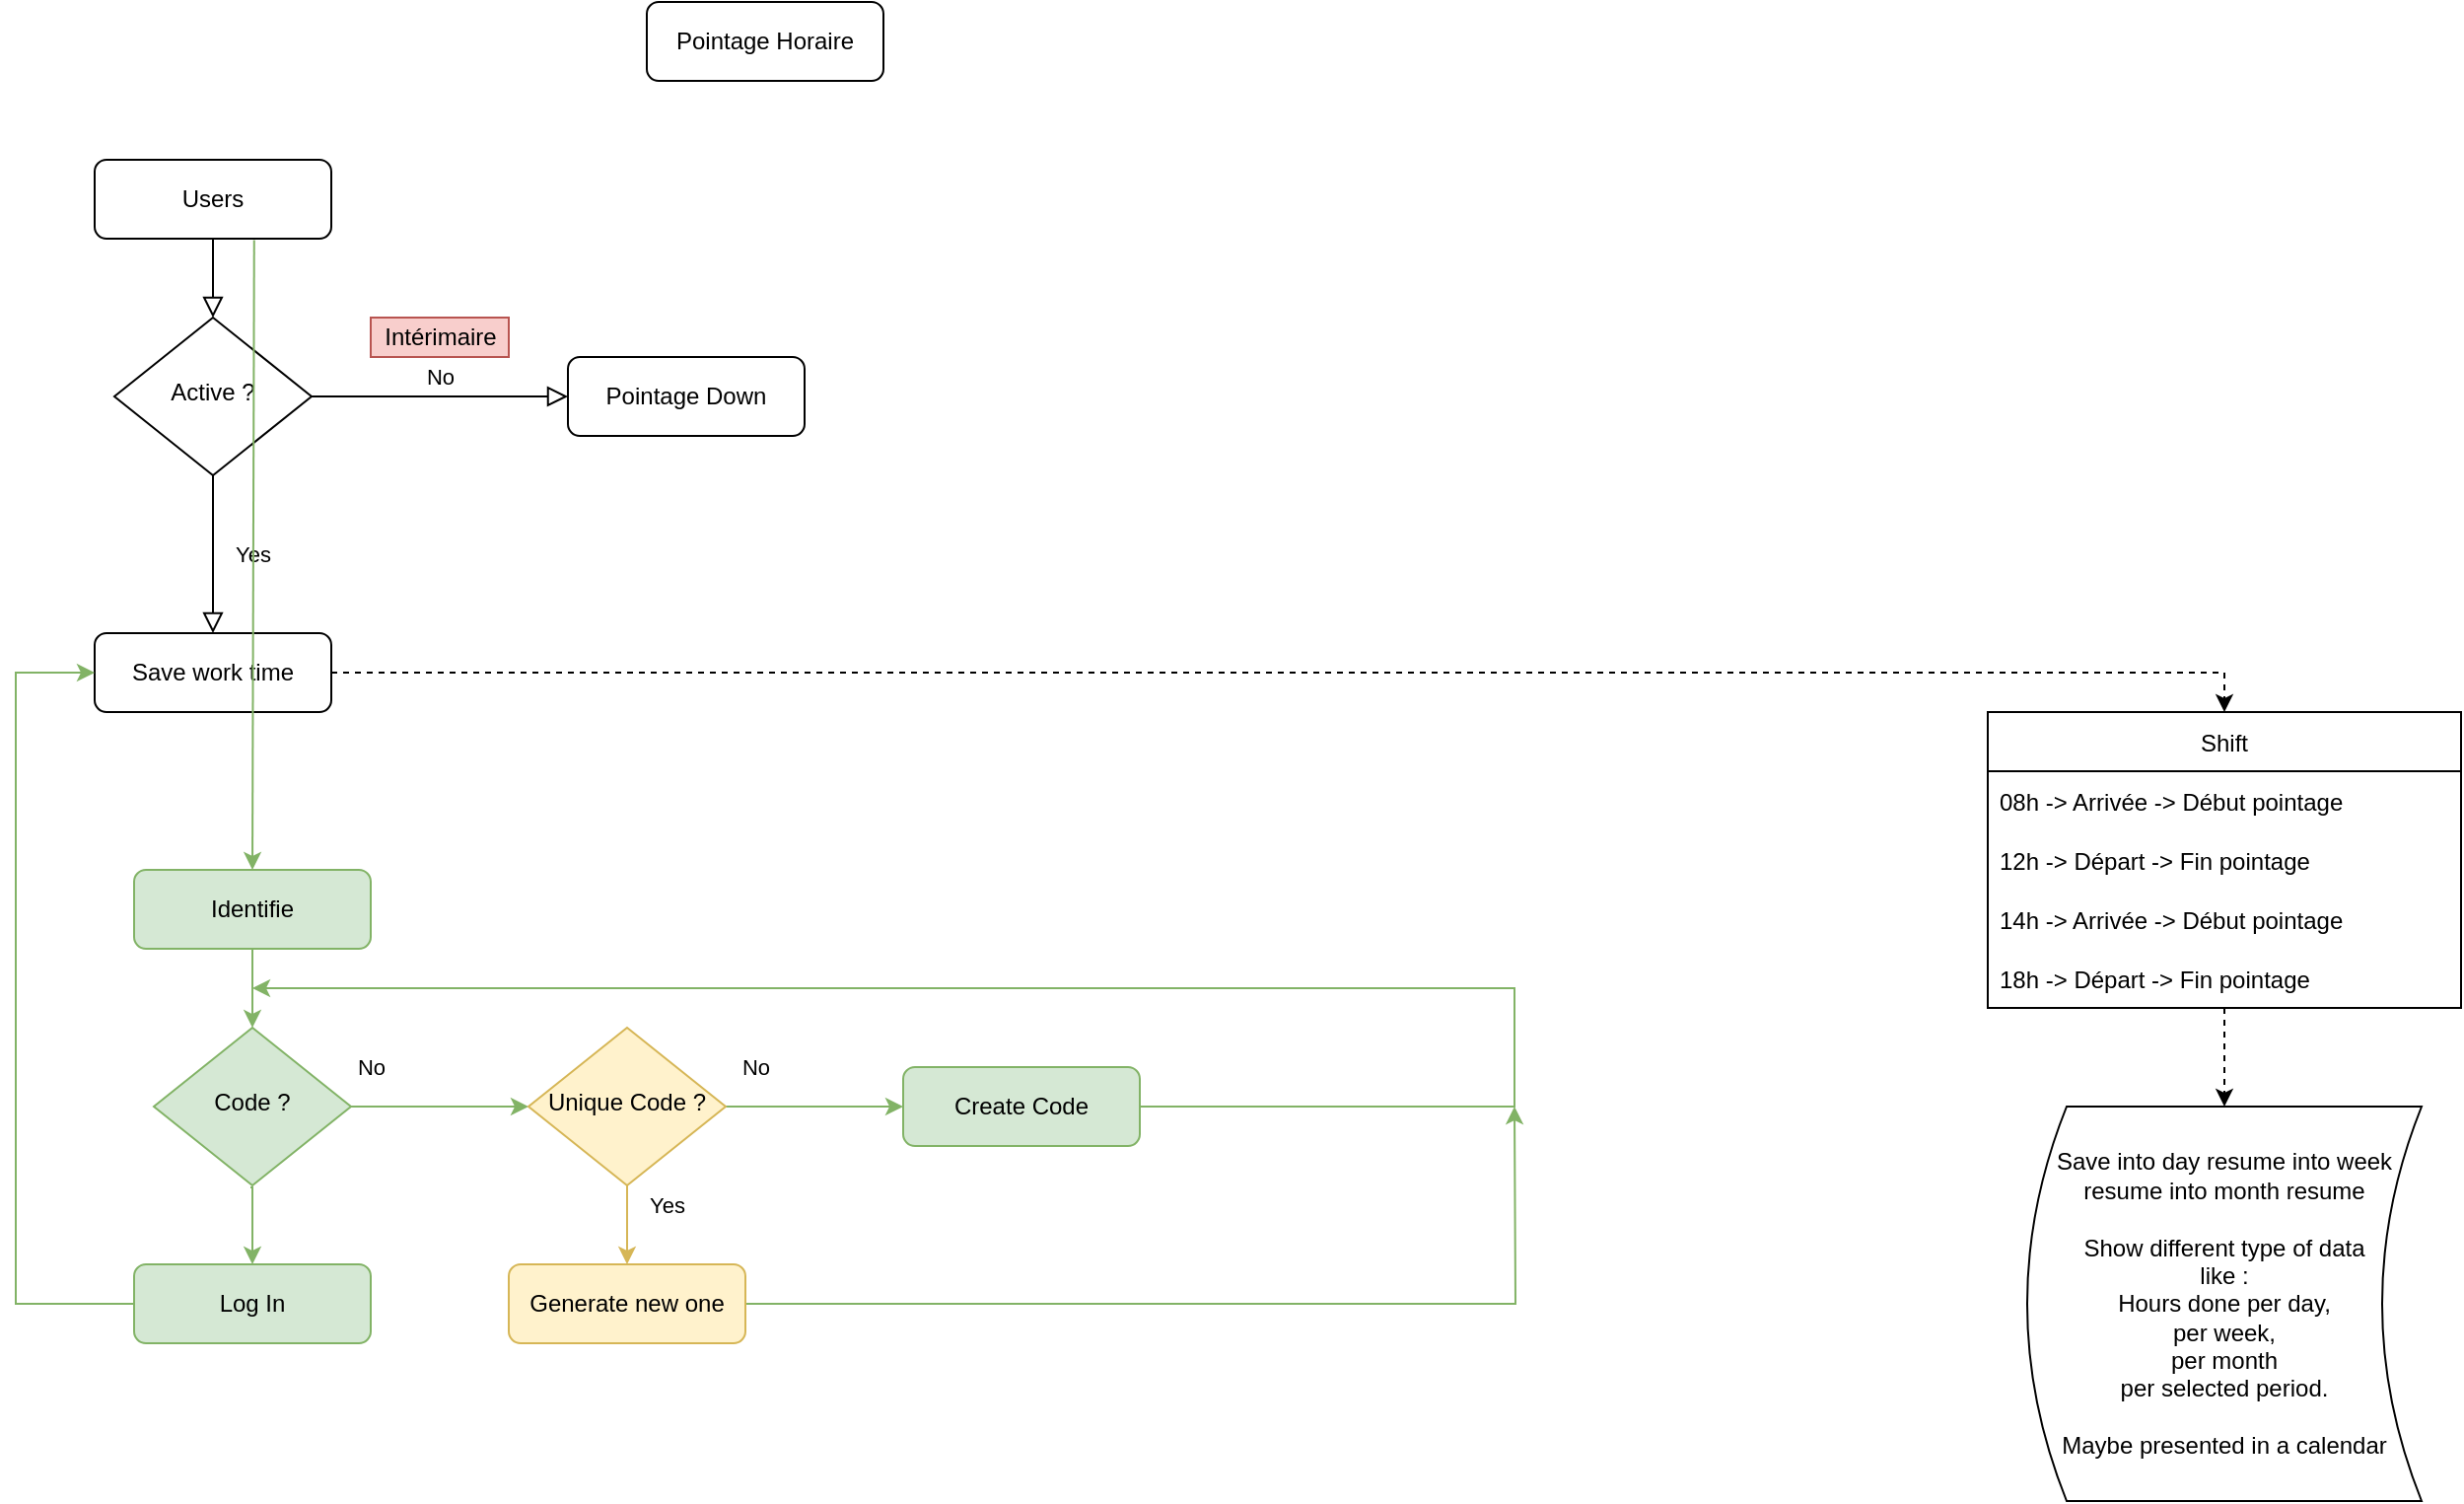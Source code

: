 <mxfile version="16.2.1" type="github">
  <diagram id="C5RBs43oDa-KdzZeNtuy" name="Page-1">
    <mxGraphModel dx="1178" dy="641" grid="1" gridSize="10" guides="1" tooltips="1" connect="1" arrows="1" fold="1" page="1" pageScale="1" pageWidth="827" pageHeight="1169" math="0" shadow="0">
      <root>
        <mxCell id="WIyWlLk6GJQsqaUBKTNV-0" />
        <mxCell id="WIyWlLk6GJQsqaUBKTNV-1" parent="WIyWlLk6GJQsqaUBKTNV-0" />
        <mxCell id="WIyWlLk6GJQsqaUBKTNV-2" value="" style="rounded=0;html=1;jettySize=auto;orthogonalLoop=1;fontSize=11;endArrow=block;endFill=0;endSize=8;strokeWidth=1;shadow=0;labelBackgroundColor=none;edgeStyle=orthogonalEdgeStyle;" parent="WIyWlLk6GJQsqaUBKTNV-1" source="WIyWlLk6GJQsqaUBKTNV-3" target="WIyWlLk6GJQsqaUBKTNV-6" edge="1">
          <mxGeometry relative="1" as="geometry" />
        </mxCell>
        <mxCell id="WIyWlLk6GJQsqaUBKTNV-3" value="Users" style="rounded=1;whiteSpace=wrap;html=1;fontSize=12;glass=0;strokeWidth=1;shadow=0;" parent="WIyWlLk6GJQsqaUBKTNV-1" vertex="1">
          <mxGeometry x="80" y="80" width="120" height="40" as="geometry" />
        </mxCell>
        <mxCell id="WIyWlLk6GJQsqaUBKTNV-4" value="Yes" style="rounded=0;html=1;jettySize=auto;orthogonalLoop=1;fontSize=11;endArrow=block;endFill=0;endSize=8;strokeWidth=1;shadow=0;labelBackgroundColor=none;edgeStyle=orthogonalEdgeStyle;entryX=0.5;entryY=0;entryDx=0;entryDy=0;" parent="WIyWlLk6GJQsqaUBKTNV-1" source="WIyWlLk6GJQsqaUBKTNV-6" target="WIyWlLk6GJQsqaUBKTNV-12" edge="1">
          <mxGeometry y="20" relative="1" as="geometry">
            <mxPoint as="offset" />
            <mxPoint x="140" y="280" as="targetPoint" />
          </mxGeometry>
        </mxCell>
        <mxCell id="WIyWlLk6GJQsqaUBKTNV-5" value="No" style="edgeStyle=orthogonalEdgeStyle;rounded=0;html=1;jettySize=auto;orthogonalLoop=1;fontSize=11;endArrow=block;endFill=0;endSize=8;strokeWidth=1;shadow=0;labelBackgroundColor=none;" parent="WIyWlLk6GJQsqaUBKTNV-1" source="WIyWlLk6GJQsqaUBKTNV-6" target="WIyWlLk6GJQsqaUBKTNV-7" edge="1">
          <mxGeometry y="10" relative="1" as="geometry">
            <mxPoint as="offset" />
          </mxGeometry>
        </mxCell>
        <mxCell id="WIyWlLk6GJQsqaUBKTNV-6" value="Active ?" style="rhombus;whiteSpace=wrap;html=1;shadow=0;fontFamily=Helvetica;fontSize=12;align=center;strokeWidth=1;spacing=6;spacingTop=-4;" parent="WIyWlLk6GJQsqaUBKTNV-1" vertex="1">
          <mxGeometry x="90" y="160" width="100" height="80" as="geometry" />
        </mxCell>
        <mxCell id="WIyWlLk6GJQsqaUBKTNV-7" value="Pointage Down" style="rounded=1;whiteSpace=wrap;html=1;fontSize=12;glass=0;strokeWidth=1;shadow=0;" parent="WIyWlLk6GJQsqaUBKTNV-1" vertex="1">
          <mxGeometry x="320" y="180" width="120" height="40" as="geometry" />
        </mxCell>
        <mxCell id="G-VciztBtjNbXAgdH_Gi-4" style="edgeStyle=orthogonalEdgeStyle;rounded=0;orthogonalLoop=1;jettySize=auto;html=1;entryX=0.5;entryY=0;entryDx=0;entryDy=0;fillColor=#d5e8d4;strokeColor=#82b366;" edge="1" parent="WIyWlLk6GJQsqaUBKTNV-1" source="WIyWlLk6GJQsqaUBKTNV-11" target="G-VciztBtjNbXAgdH_Gi-3">
          <mxGeometry relative="1" as="geometry" />
        </mxCell>
        <mxCell id="WIyWlLk6GJQsqaUBKTNV-11" value="Identifie" style="rounded=1;whiteSpace=wrap;html=1;fontSize=12;glass=0;strokeWidth=1;shadow=0;fillColor=#d5e8d4;strokeColor=#82b366;" parent="WIyWlLk6GJQsqaUBKTNV-1" vertex="1">
          <mxGeometry x="100" y="440" width="120" height="40" as="geometry" />
        </mxCell>
        <mxCell id="G-VciztBtjNbXAgdH_Gi-26" style="edgeStyle=orthogonalEdgeStyle;rounded=0;orthogonalLoop=1;jettySize=auto;html=1;dashed=1;exitX=1;exitY=0.5;exitDx=0;exitDy=0;entryX=0.5;entryY=0;entryDx=0;entryDy=0;" edge="1" parent="WIyWlLk6GJQsqaUBKTNV-1" source="WIyWlLk6GJQsqaUBKTNV-12" target="G-VciztBtjNbXAgdH_Gi-27">
          <mxGeometry relative="1" as="geometry">
            <mxPoint x="1010" y="315" as="targetPoint" />
            <mxPoint x="215" y="340" as="sourcePoint" />
          </mxGeometry>
        </mxCell>
        <mxCell id="WIyWlLk6GJQsqaUBKTNV-12" value="Save work time" style="rounded=1;whiteSpace=wrap;html=1;fontSize=12;glass=0;strokeWidth=1;shadow=0;" parent="WIyWlLk6GJQsqaUBKTNV-1" vertex="1">
          <mxGeometry x="80" y="320" width="120" height="40" as="geometry" />
        </mxCell>
        <mxCell id="G-VciztBtjNbXAgdH_Gi-0" value="Pointage Horaire" style="rounded=1;whiteSpace=wrap;html=1;fontSize=12;glass=0;strokeWidth=1;shadow=0;" vertex="1" parent="WIyWlLk6GJQsqaUBKTNV-1">
          <mxGeometry x="360" width="120" height="40" as="geometry" />
        </mxCell>
        <mxCell id="G-VciztBtjNbXAgdH_Gi-1" value="Intérimaire" style="text;html=1;align=center;verticalAlign=middle;resizable=0;points=[];autosize=1;strokeColor=#b85450;fillColor=#f8cecc;" vertex="1" parent="WIyWlLk6GJQsqaUBKTNV-1">
          <mxGeometry x="220" y="160" width="70" height="20" as="geometry" />
        </mxCell>
        <mxCell id="G-VciztBtjNbXAgdH_Gi-2" value="" style="endArrow=classic;html=1;rounded=0;exitX=0.674;exitY=1.018;exitDx=0;exitDy=0;exitPerimeter=0;fillColor=#d5e8d4;strokeColor=#82b366;entryX=0.5;entryY=0;entryDx=0;entryDy=0;" edge="1" parent="WIyWlLk6GJQsqaUBKTNV-1" source="WIyWlLk6GJQsqaUBKTNV-3" target="WIyWlLk6GJQsqaUBKTNV-11">
          <mxGeometry width="50" height="50" relative="1" as="geometry">
            <mxPoint x="160" y="130" as="sourcePoint" />
            <mxPoint x="160" y="410" as="targetPoint" />
            <Array as="points" />
          </mxGeometry>
        </mxCell>
        <mxCell id="G-VciztBtjNbXAgdH_Gi-14" style="edgeStyle=orthogonalEdgeStyle;rounded=0;orthogonalLoop=1;jettySize=auto;html=1;entryX=0;entryY=0.5;entryDx=0;entryDy=0;fillColor=#d5e8d4;strokeColor=#82b366;" edge="1" parent="WIyWlLk6GJQsqaUBKTNV-1" source="G-VciztBtjNbXAgdH_Gi-3" target="G-VciztBtjNbXAgdH_Gi-13">
          <mxGeometry relative="1" as="geometry" />
        </mxCell>
        <mxCell id="G-VciztBtjNbXAgdH_Gi-16" value="No" style="edgeLabel;html=1;align=center;verticalAlign=middle;resizable=0;points=[];" vertex="1" connectable="0" parent="G-VciztBtjNbXAgdH_Gi-14">
          <mxGeometry x="-0.352" y="-1" relative="1" as="geometry">
            <mxPoint x="-19" y="-21" as="offset" />
          </mxGeometry>
        </mxCell>
        <mxCell id="G-VciztBtjNbXAgdH_Gi-22" style="edgeStyle=orthogonalEdgeStyle;rounded=0;orthogonalLoop=1;jettySize=auto;html=1;fillColor=#d5e8d4;strokeColor=#82b366;entryX=0.5;entryY=0;entryDx=0;entryDy=0;" edge="1" parent="WIyWlLk6GJQsqaUBKTNV-1" target="G-VciztBtjNbXAgdH_Gi-23">
          <mxGeometry relative="1" as="geometry">
            <mxPoint x="159" y="721" as="targetPoint" />
            <mxPoint x="159" y="601" as="sourcePoint" />
          </mxGeometry>
        </mxCell>
        <mxCell id="G-VciztBtjNbXAgdH_Gi-3" value="Code ?" style="rhombus;whiteSpace=wrap;html=1;shadow=0;fontFamily=Helvetica;fontSize=12;align=center;strokeWidth=1;spacing=6;spacingTop=-4;fillColor=#d5e8d4;strokeColor=#82b366;" vertex="1" parent="WIyWlLk6GJQsqaUBKTNV-1">
          <mxGeometry x="110" y="520" width="100" height="80" as="geometry" />
        </mxCell>
        <mxCell id="G-VciztBtjNbXAgdH_Gi-9" style="edgeStyle=orthogonalEdgeStyle;rounded=0;orthogonalLoop=1;jettySize=auto;html=1;fillColor=#d5e8d4;strokeColor=#82b366;" edge="1" parent="WIyWlLk6GJQsqaUBKTNV-1" source="G-VciztBtjNbXAgdH_Gi-7">
          <mxGeometry relative="1" as="geometry">
            <mxPoint x="160" y="500" as="targetPoint" />
            <Array as="points">
              <mxPoint x="800" y="560" />
              <mxPoint x="800" y="500" />
            </Array>
          </mxGeometry>
        </mxCell>
        <mxCell id="G-VciztBtjNbXAgdH_Gi-7" value="Create Code" style="rounded=1;whiteSpace=wrap;html=1;fontSize=12;glass=0;strokeWidth=1;shadow=0;fillColor=#d5e8d4;strokeColor=#82b366;" vertex="1" parent="WIyWlLk6GJQsqaUBKTNV-1">
          <mxGeometry x="490" y="540" width="120" height="40" as="geometry" />
        </mxCell>
        <mxCell id="G-VciztBtjNbXAgdH_Gi-15" style="edgeStyle=orthogonalEdgeStyle;rounded=0;orthogonalLoop=1;jettySize=auto;html=1;entryX=0;entryY=0.5;entryDx=0;entryDy=0;fillColor=#d5e8d4;strokeColor=#82b366;" edge="1" parent="WIyWlLk6GJQsqaUBKTNV-1" source="G-VciztBtjNbXAgdH_Gi-13" target="G-VciztBtjNbXAgdH_Gi-7">
          <mxGeometry relative="1" as="geometry" />
        </mxCell>
        <mxCell id="G-VciztBtjNbXAgdH_Gi-17" value="No" style="edgeLabel;html=1;align=center;verticalAlign=middle;resizable=0;points=[];" vertex="1" connectable="0" parent="G-VciztBtjNbXAgdH_Gi-15">
          <mxGeometry x="-0.638" relative="1" as="geometry">
            <mxPoint x="-2" y="-20" as="offset" />
          </mxGeometry>
        </mxCell>
        <mxCell id="G-VciztBtjNbXAgdH_Gi-18" style="edgeStyle=orthogonalEdgeStyle;rounded=0;orthogonalLoop=1;jettySize=auto;html=1;fillColor=#fff2cc;strokeColor=#d6b656;entryX=0.5;entryY=0;entryDx=0;entryDy=0;" edge="1" parent="WIyWlLk6GJQsqaUBKTNV-1" source="G-VciztBtjNbXAgdH_Gi-13" target="G-VciztBtjNbXAgdH_Gi-19">
          <mxGeometry relative="1" as="geometry">
            <mxPoint x="350" y="640" as="targetPoint" />
            <Array as="points">
              <mxPoint x="350" y="640" />
              <mxPoint x="350" y="640" />
            </Array>
          </mxGeometry>
        </mxCell>
        <mxCell id="G-VciztBtjNbXAgdH_Gi-21" value="Yes" style="edgeLabel;html=1;align=center;verticalAlign=middle;resizable=0;points=[];" vertex="1" connectable="0" parent="G-VciztBtjNbXAgdH_Gi-18">
          <mxGeometry x="-0.61" y="-2" relative="1" as="geometry">
            <mxPoint x="22" y="2" as="offset" />
          </mxGeometry>
        </mxCell>
        <mxCell id="G-VciztBtjNbXAgdH_Gi-13" value="Unique Code ?" style="rhombus;whiteSpace=wrap;html=1;shadow=0;fontFamily=Helvetica;fontSize=12;align=center;strokeWidth=1;spacing=6;spacingTop=-4;fillColor=#fff2cc;strokeColor=#d6b656;" vertex="1" parent="WIyWlLk6GJQsqaUBKTNV-1">
          <mxGeometry x="300" y="520" width="100" height="80" as="geometry" />
        </mxCell>
        <mxCell id="G-VciztBtjNbXAgdH_Gi-20" style="edgeStyle=orthogonalEdgeStyle;rounded=0;orthogonalLoop=1;jettySize=auto;html=1;fillColor=#d5e8d4;strokeColor=#82b366;" edge="1" parent="WIyWlLk6GJQsqaUBKTNV-1" source="G-VciztBtjNbXAgdH_Gi-19">
          <mxGeometry relative="1" as="geometry">
            <mxPoint x="800" y="560" as="targetPoint" />
          </mxGeometry>
        </mxCell>
        <mxCell id="G-VciztBtjNbXAgdH_Gi-19" value="Generate new one" style="rounded=1;whiteSpace=wrap;html=1;fontSize=12;glass=0;strokeWidth=1;shadow=0;fillColor=#fff2cc;strokeColor=#d6b656;" vertex="1" parent="WIyWlLk6GJQsqaUBKTNV-1">
          <mxGeometry x="290" y="640" width="120" height="40" as="geometry" />
        </mxCell>
        <mxCell id="G-VciztBtjNbXAgdH_Gi-24" style="edgeStyle=orthogonalEdgeStyle;rounded=0;orthogonalLoop=1;jettySize=auto;html=1;entryX=0;entryY=0.5;entryDx=0;entryDy=0;fillColor=#d5e8d4;strokeColor=#82b366;" edge="1" parent="WIyWlLk6GJQsqaUBKTNV-1" source="G-VciztBtjNbXAgdH_Gi-23" target="WIyWlLk6GJQsqaUBKTNV-12">
          <mxGeometry relative="1" as="geometry">
            <mxPoint x="60" y="338" as="targetPoint" />
            <Array as="points">
              <mxPoint x="40" y="660" />
              <mxPoint x="40" y="340" />
            </Array>
          </mxGeometry>
        </mxCell>
        <mxCell id="G-VciztBtjNbXAgdH_Gi-23" value="Log In" style="rounded=1;whiteSpace=wrap;html=1;fontSize=12;glass=0;strokeWidth=1;shadow=0;fillColor=#d5e8d4;strokeColor=#82b366;" vertex="1" parent="WIyWlLk6GJQsqaUBKTNV-1">
          <mxGeometry x="100" y="640" width="120" height="40" as="geometry" />
        </mxCell>
        <mxCell id="G-VciztBtjNbXAgdH_Gi-32" style="edgeStyle=orthogonalEdgeStyle;rounded=0;orthogonalLoop=1;jettySize=auto;html=1;dashed=1;entryX=0.5;entryY=0;entryDx=0;entryDy=0;" edge="1" parent="WIyWlLk6GJQsqaUBKTNV-1" source="G-VciztBtjNbXAgdH_Gi-27" target="G-VciztBtjNbXAgdH_Gi-33">
          <mxGeometry relative="1" as="geometry">
            <mxPoint x="1160" y="600" as="targetPoint" />
          </mxGeometry>
        </mxCell>
        <mxCell id="G-VciztBtjNbXAgdH_Gi-27" value="Shift" style="swimlane;fontStyle=0;childLayout=stackLayout;horizontal=1;startSize=30;horizontalStack=0;resizeParent=1;resizeParentMax=0;resizeLast=0;collapsible=1;marginBottom=0;" vertex="1" parent="WIyWlLk6GJQsqaUBKTNV-1">
          <mxGeometry x="1040" y="360" width="240" height="150" as="geometry" />
        </mxCell>
        <mxCell id="G-VciztBtjNbXAgdH_Gi-28" value="08h -&gt; Arrivée -&gt; Début pointage" style="text;strokeColor=none;fillColor=none;align=left;verticalAlign=middle;spacingLeft=4;spacingRight=4;overflow=hidden;points=[[0,0.5],[1,0.5]];portConstraint=eastwest;rotatable=0;" vertex="1" parent="G-VciztBtjNbXAgdH_Gi-27">
          <mxGeometry y="30" width="240" height="30" as="geometry" />
        </mxCell>
        <mxCell id="G-VciztBtjNbXAgdH_Gi-29" value="12h -&gt; Départ -&gt; Fin pointage" style="text;strokeColor=none;fillColor=none;align=left;verticalAlign=middle;spacingLeft=4;spacingRight=4;overflow=hidden;points=[[0,0.5],[1,0.5]];portConstraint=eastwest;rotatable=0;" vertex="1" parent="G-VciztBtjNbXAgdH_Gi-27">
          <mxGeometry y="60" width="240" height="30" as="geometry" />
        </mxCell>
        <mxCell id="G-VciztBtjNbXAgdH_Gi-30" value="14h -&gt; Arrivée -&gt; Début pointage" style="text;strokeColor=none;fillColor=none;align=left;verticalAlign=middle;spacingLeft=4;spacingRight=4;overflow=hidden;points=[[0,0.5],[1,0.5]];portConstraint=eastwest;rotatable=0;" vertex="1" parent="G-VciztBtjNbXAgdH_Gi-27">
          <mxGeometry y="90" width="240" height="30" as="geometry" />
        </mxCell>
        <mxCell id="G-VciztBtjNbXAgdH_Gi-31" value="18h -&gt; Départ -&gt; Fin pointage" style="text;strokeColor=none;fillColor=none;align=left;verticalAlign=middle;spacingLeft=4;spacingRight=4;overflow=hidden;points=[[0,0.5],[1,0.5]];portConstraint=eastwest;rotatable=0;" vertex="1" parent="G-VciztBtjNbXAgdH_Gi-27">
          <mxGeometry y="120" width="240" height="30" as="geometry" />
        </mxCell>
        <mxCell id="G-VciztBtjNbXAgdH_Gi-33" value="Save into day resume into week resume into month resume&lt;br&gt;&lt;br&gt;Show different type of data &lt;br&gt;like :&lt;br&gt;Hours done per day,&lt;br&gt;per week,&lt;br&gt;per month&lt;br&gt;per selected period.&lt;br&gt;&lt;br&gt;Maybe presented in a calendar" style="shape=dataStorage;whiteSpace=wrap;html=1;fixedSize=1;" vertex="1" parent="WIyWlLk6GJQsqaUBKTNV-1">
          <mxGeometry x="1060" y="560" width="200" height="200" as="geometry" />
        </mxCell>
      </root>
    </mxGraphModel>
  </diagram>
</mxfile>
